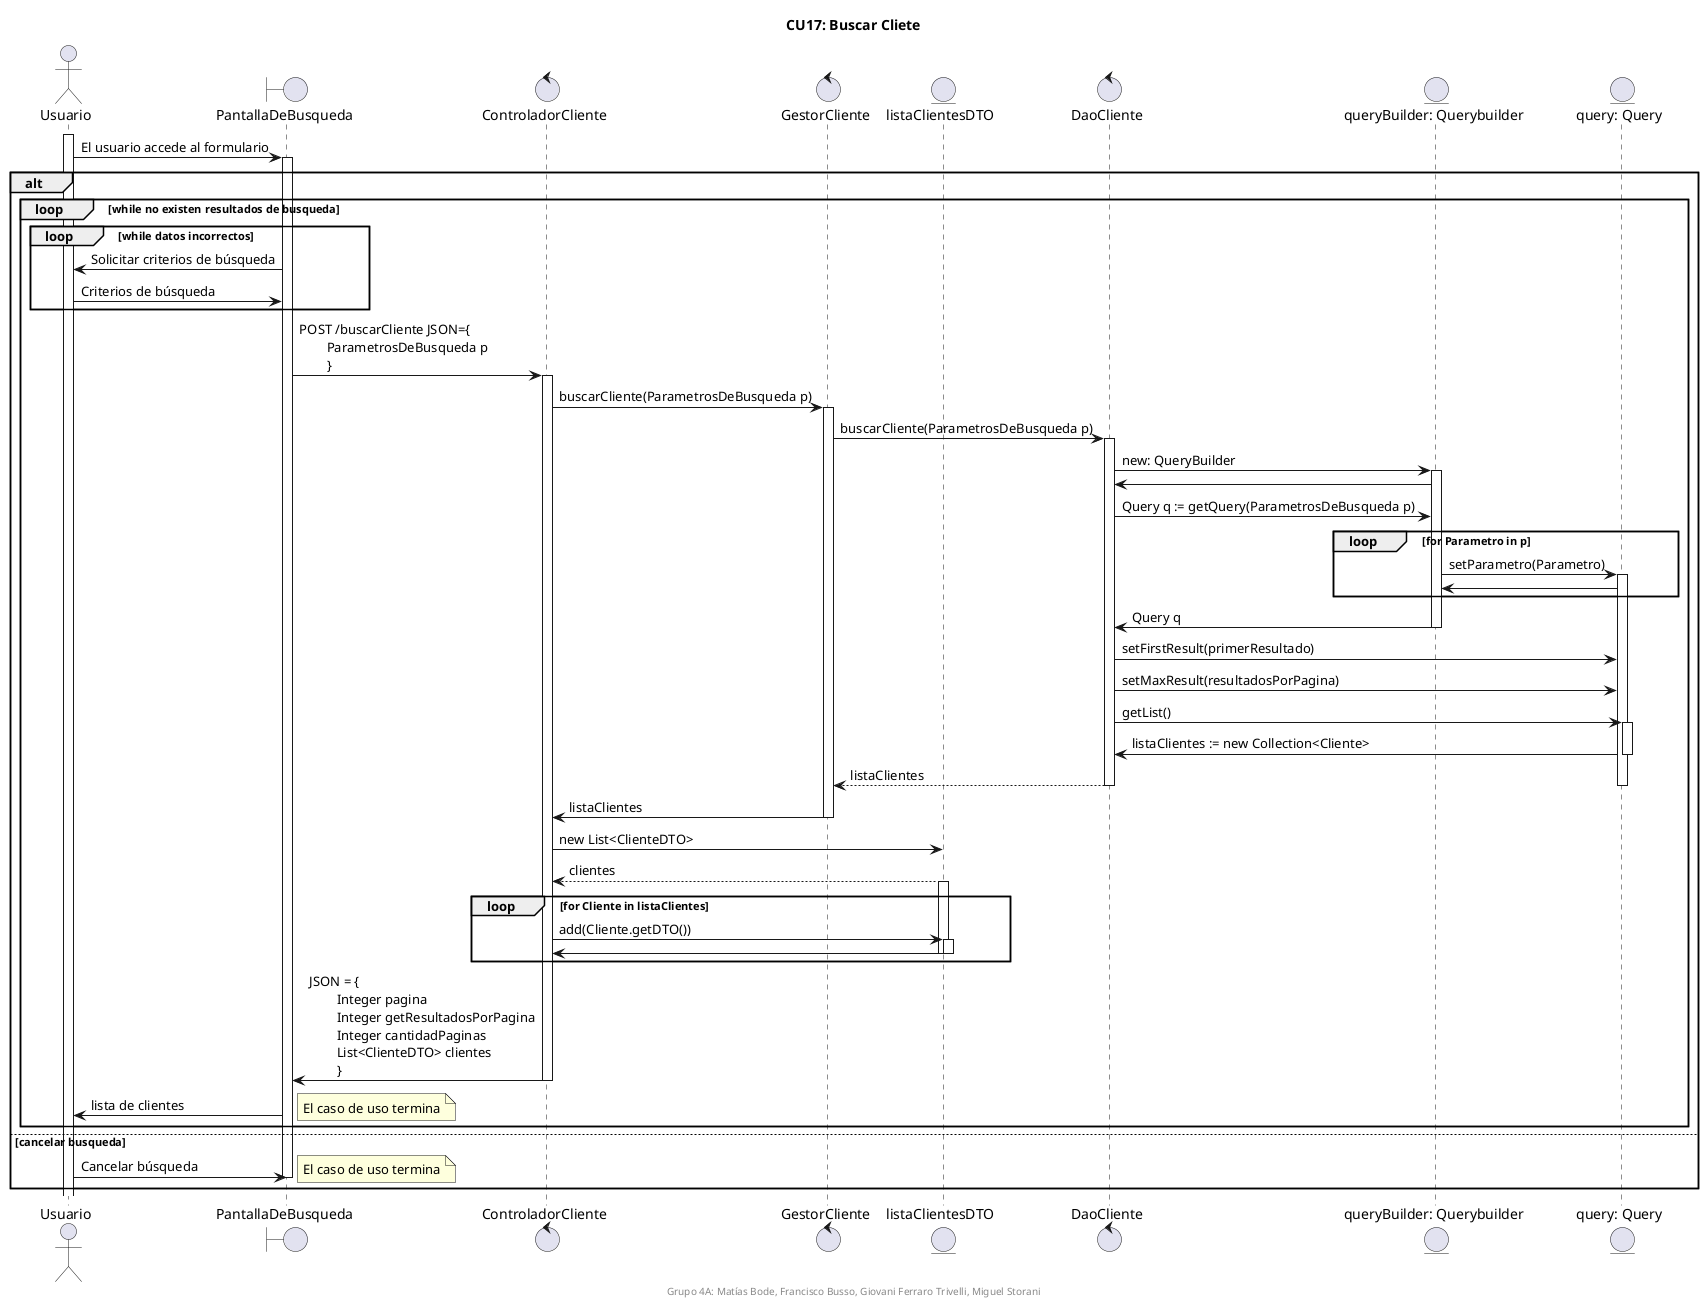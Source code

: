 @startuml

title CU17: Buscar Cliete
center footer Grupo 4A: Matías Bode, Francisco Busso, Giovani Ferraro Trivelli, Miguel Storani

actor Usuario
boundary PantallaDeBusqueda
control ControladorCliente
control GestorCliente
entity listaClientesDTO
control DaoCliente

entity "queryBuilder: Querybuilder" as QueryBuilder
entity "query: Query" as Query



activate Usuario
Usuario -> PantallaDeBusqueda : El usuario accede al formulario
alt
    loop while no existen resultados de busqueda
        activate PantallaDeBusqueda
        loop while datos incorrectos
            PantallaDeBusqueda -> Usuario : Solicitar criterios de búsqueda
            Usuario -> PantallaDeBusqueda : Criterios de búsqueda
        end loop
        PantallaDeBusqueda -> ControladorCliente : POST /buscarCliente JSON={\n\tParametrosDeBusqueda p\n\t}
        activate ControladorCliente    
        ControladorCliente -> GestorCliente : buscarCliente(ParametrosDeBusqueda p)
        activate GestorCliente
        GestorCliente -> DaoCliente : buscarCliente(ParametrosDeBusqueda p)
        activate DaoCliente
        DaoCliente -> QueryBuilder : new: QueryBuilder
        activate QueryBuilder
        DaoCliente <- QueryBuilder
        DaoCliente -> QueryBuilder : Query q := getQuery(ParametrosDeBusqueda p)
            
        loop for Parametro in p
            QueryBuilder -> Query : setParametro(Parametro)
            activate Query
            QueryBuilder <- Query
        end loop
        
        DaoCliente <- QueryBuilder : Query q
        deactivate QueryBuilder

        DaoCliente -> Query : setFirstResult(primerResultado)
        DaoCliente -> Query : setMaxResult(resultadosPorPagina)
        
            
        DaoCliente -> Query : getList()
        activate Query
        DaoCliente <- Query : listaClientes := new Collection<Cliente>
        deactivate Query
        DaoCliente  --> GestorCliente : listaClientes
        deactivate DaoCliente
        deactivate Query
        ControladorCliente <- GestorCliente : listaClientes
        deactivate GestorCliente
        ControladorCliente -> listaClientesDTO : new List<ClienteDTO>
        listaClientesDTO --> ControladorCliente : clientes
        
        
        activate listaClientesDTO
            
        loop for Cliente in listaClientes
            ControladorCliente -> listaClientesDTO : add(Cliente.getDTO())
            activate listaClientesDTO
            ControladorCliente <- listaClientesDTO
            deactivate listaClientesDTO
            deactivate listaClientesDTO
        end loop

        PantallaDeBusqueda <- ControladorCliente : JSON = {\n\tInteger pagina\n\tInteger getResultadosPorPagina\n\tInteger cantidadPaginas\n\tList<ClienteDTO> clientes\n\t}
        deactivate ControladorCliente

        Usuario <- PantallaDeBusqueda : lista de clientes
        note right
            El caso de uso termina
        end note
    end loop
    
else cancelar busqueda
    activate PantallaDeBusqueda
    Usuario -> PantallaDeBusqueda : Cancelar búsqueda
    deactivate PantallaDeBusqueda
    note right
        El caso de uso termina
    end note
end

@enduml
